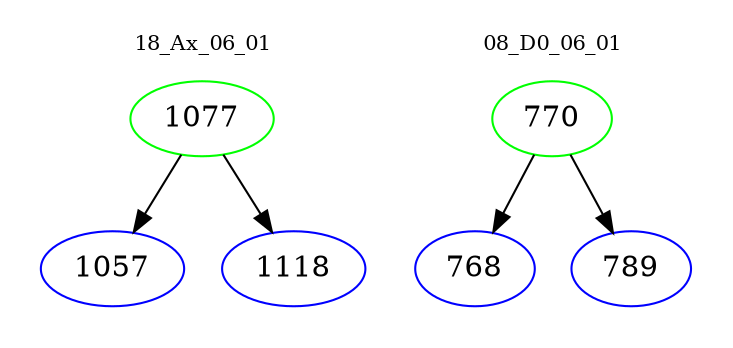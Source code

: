 digraph{
subgraph cluster_0 {
color = white
label = "18_Ax_06_01";
fontsize=10;
T0_1077 [label="1077", color="green"]
T0_1077 -> T0_1057 [color="black"]
T0_1057 [label="1057", color="blue"]
T0_1077 -> T0_1118 [color="black"]
T0_1118 [label="1118", color="blue"]
}
subgraph cluster_1 {
color = white
label = "08_D0_06_01";
fontsize=10;
T1_770 [label="770", color="green"]
T1_770 -> T1_768 [color="black"]
T1_768 [label="768", color="blue"]
T1_770 -> T1_789 [color="black"]
T1_789 [label="789", color="blue"]
}
}
